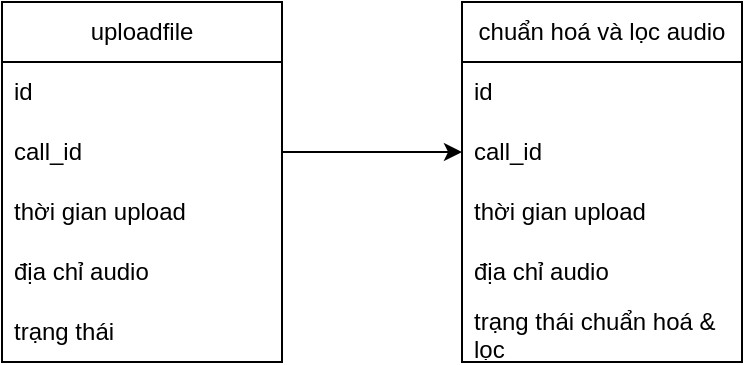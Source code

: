 <mxfile version="28.2.5">
  <diagram name="Trang-1" id="b7IzFQR7ubFrYpVkHI3m">
    <mxGraphModel dx="827" dy="439" grid="1" gridSize="10" guides="1" tooltips="1" connect="1" arrows="1" fold="1" page="1" pageScale="1" pageWidth="827" pageHeight="1169" math="0" shadow="0">
      <root>
        <mxCell id="0" />
        <mxCell id="1" parent="0" />
        <mxCell id="tm8JLvvGSzih3OHp50hc-1" value="uploadfile" style="swimlane;fontStyle=0;childLayout=stackLayout;horizontal=1;startSize=30;horizontalStack=0;resizeParent=1;resizeParentMax=0;resizeLast=0;collapsible=1;marginBottom=0;whiteSpace=wrap;html=1;" vertex="1" parent="1">
          <mxGeometry x="160" y="80" width="140" height="180" as="geometry" />
        </mxCell>
        <mxCell id="tm8JLvvGSzih3OHp50hc-2" value="id" style="text;strokeColor=none;fillColor=none;align=left;verticalAlign=middle;spacingLeft=4;spacingRight=4;overflow=hidden;points=[[0,0.5],[1,0.5]];portConstraint=eastwest;rotatable=0;whiteSpace=wrap;html=1;" vertex="1" parent="tm8JLvvGSzih3OHp50hc-1">
          <mxGeometry y="30" width="140" height="30" as="geometry" />
        </mxCell>
        <mxCell id="tm8JLvvGSzih3OHp50hc-12" value="call_id" style="text;strokeColor=none;fillColor=none;align=left;verticalAlign=middle;spacingLeft=4;spacingRight=4;overflow=hidden;points=[[0,0.5],[1,0.5]];portConstraint=eastwest;rotatable=0;whiteSpace=wrap;html=1;" vertex="1" parent="tm8JLvvGSzih3OHp50hc-1">
          <mxGeometry y="60" width="140" height="30" as="geometry" />
        </mxCell>
        <mxCell id="tm8JLvvGSzih3OHp50hc-3" value="thời gian upload" style="text;strokeColor=none;fillColor=none;align=left;verticalAlign=middle;spacingLeft=4;spacingRight=4;overflow=hidden;points=[[0,0.5],[1,0.5]];portConstraint=eastwest;rotatable=0;whiteSpace=wrap;html=1;" vertex="1" parent="tm8JLvvGSzih3OHp50hc-1">
          <mxGeometry y="90" width="140" height="30" as="geometry" />
        </mxCell>
        <mxCell id="tm8JLvvGSzih3OHp50hc-4" value="địa chỉ audio" style="text;strokeColor=none;fillColor=none;align=left;verticalAlign=middle;spacingLeft=4;spacingRight=4;overflow=hidden;points=[[0,0.5],[1,0.5]];portConstraint=eastwest;rotatable=0;whiteSpace=wrap;html=1;" vertex="1" parent="tm8JLvvGSzih3OHp50hc-1">
          <mxGeometry y="120" width="140" height="30" as="geometry" />
        </mxCell>
        <mxCell id="tm8JLvvGSzih3OHp50hc-5" value="trạng thái" style="text;strokeColor=none;fillColor=none;align=left;verticalAlign=middle;spacingLeft=4;spacingRight=4;overflow=hidden;points=[[0,0.5],[1,0.5]];portConstraint=eastwest;rotatable=0;whiteSpace=wrap;html=1;" vertex="1" parent="tm8JLvvGSzih3OHp50hc-1">
          <mxGeometry y="150" width="140" height="30" as="geometry" />
        </mxCell>
        <mxCell id="tm8JLvvGSzih3OHp50hc-6" value="chuẩn hoá và lọc audio" style="swimlane;fontStyle=0;childLayout=stackLayout;horizontal=1;startSize=30;horizontalStack=0;resizeParent=1;resizeParentMax=0;resizeLast=0;collapsible=1;marginBottom=0;whiteSpace=wrap;html=1;" vertex="1" parent="1">
          <mxGeometry x="390" y="80" width="140" height="180" as="geometry" />
        </mxCell>
        <mxCell id="tm8JLvvGSzih3OHp50hc-7" value="id" style="text;strokeColor=none;fillColor=none;align=left;verticalAlign=middle;spacingLeft=4;spacingRight=4;overflow=hidden;points=[[0,0.5],[1,0.5]];portConstraint=eastwest;rotatable=0;whiteSpace=wrap;html=1;" vertex="1" parent="tm8JLvvGSzih3OHp50hc-6">
          <mxGeometry y="30" width="140" height="30" as="geometry" />
        </mxCell>
        <mxCell id="tm8JLvvGSzih3OHp50hc-13" value="call_id" style="text;strokeColor=none;fillColor=none;align=left;verticalAlign=middle;spacingLeft=4;spacingRight=4;overflow=hidden;points=[[0,0.5],[1,0.5]];portConstraint=eastwest;rotatable=0;whiteSpace=wrap;html=1;" vertex="1" parent="tm8JLvvGSzih3OHp50hc-6">
          <mxGeometry y="60" width="140" height="30" as="geometry" />
        </mxCell>
        <mxCell id="tm8JLvvGSzih3OHp50hc-8" value="thời gian upload" style="text;strokeColor=none;fillColor=none;align=left;verticalAlign=middle;spacingLeft=4;spacingRight=4;overflow=hidden;points=[[0,0.5],[1,0.5]];portConstraint=eastwest;rotatable=0;whiteSpace=wrap;html=1;" vertex="1" parent="tm8JLvvGSzih3OHp50hc-6">
          <mxGeometry y="90" width="140" height="30" as="geometry" />
        </mxCell>
        <mxCell id="tm8JLvvGSzih3OHp50hc-9" value="địa chỉ audio" style="text;strokeColor=none;fillColor=none;align=left;verticalAlign=middle;spacingLeft=4;spacingRight=4;overflow=hidden;points=[[0,0.5],[1,0.5]];portConstraint=eastwest;rotatable=0;whiteSpace=wrap;html=1;" vertex="1" parent="tm8JLvvGSzih3OHp50hc-6">
          <mxGeometry y="120" width="140" height="30" as="geometry" />
        </mxCell>
        <mxCell id="tm8JLvvGSzih3OHp50hc-10" value="trạng thái chuẩn hoá &amp;amp; lọc" style="text;strokeColor=none;fillColor=none;align=left;verticalAlign=middle;spacingLeft=4;spacingRight=4;overflow=hidden;points=[[0,0.5],[1,0.5]];portConstraint=eastwest;rotatable=0;whiteSpace=wrap;html=1;" vertex="1" parent="tm8JLvvGSzih3OHp50hc-6">
          <mxGeometry y="150" width="140" height="30" as="geometry" />
        </mxCell>
        <mxCell id="tm8JLvvGSzih3OHp50hc-11" value="" style="edgeStyle=orthogonalEdgeStyle;rounded=0;orthogonalLoop=1;jettySize=auto;html=1;exitX=1;exitY=0.5;exitDx=0;exitDy=0;entryX=0;entryY=0.5;entryDx=0;entryDy=0;" edge="1" parent="1" source="tm8JLvvGSzih3OHp50hc-12" target="tm8JLvvGSzih3OHp50hc-13">
          <mxGeometry relative="1" as="geometry" />
        </mxCell>
      </root>
    </mxGraphModel>
  </diagram>
</mxfile>
